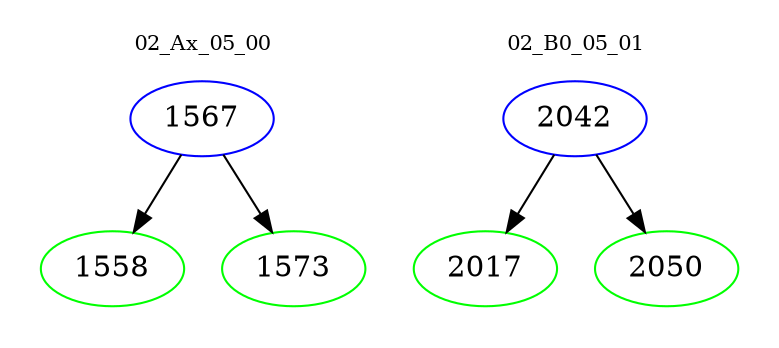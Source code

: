 digraph{
subgraph cluster_0 {
color = white
label = "02_Ax_05_00";
fontsize=10;
T0_1567 [label="1567", color="blue"]
T0_1567 -> T0_1558 [color="black"]
T0_1558 [label="1558", color="green"]
T0_1567 -> T0_1573 [color="black"]
T0_1573 [label="1573", color="green"]
}
subgraph cluster_1 {
color = white
label = "02_B0_05_01";
fontsize=10;
T1_2042 [label="2042", color="blue"]
T1_2042 -> T1_2017 [color="black"]
T1_2017 [label="2017", color="green"]
T1_2042 -> T1_2050 [color="black"]
T1_2050 [label="2050", color="green"]
}
}
